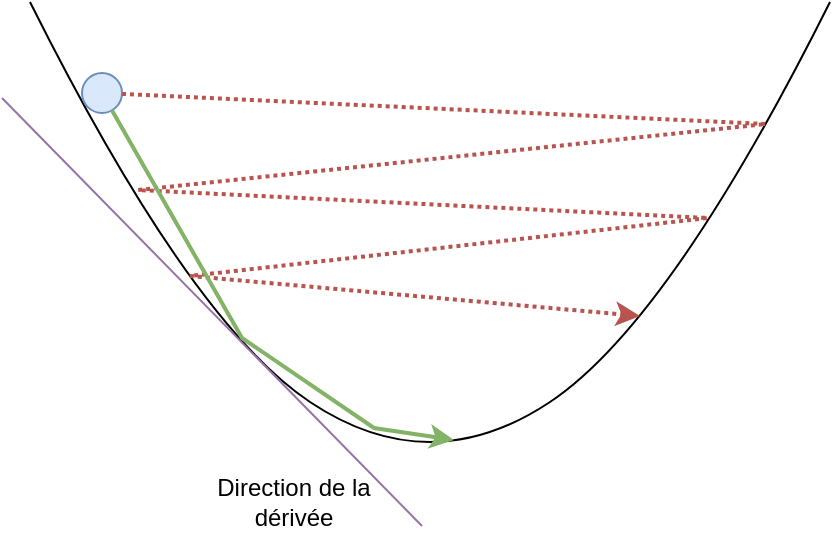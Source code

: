 <mxfile version="10.7.5" type="device"><diagram id="nONQbn7L7j7D9yu7nopI" name="Page-1"><mxGraphModel dx="582" dy="395" grid="0" gridSize="10" guides="1" tooltips="1" connect="1" arrows="1" fold="1" page="1" pageScale="1" pageWidth="850" pageHeight="1100" math="0" shadow="0"><root><mxCell id="0"/><mxCell id="1" parent="0"/><mxCell id="NBK1YDzU3iNL9UzftaO2-2" value="" style="curved=1;endArrow=none;html=1;endFill=0;" edge="1" parent="1"><mxGeometry width="50" height="50" relative="1" as="geometry"><mxPoint x="240" y="120" as="sourcePoint"/><mxPoint x="640" y="120" as="targetPoint"/><Array as="points"><mxPoint x="320" y="280"/><mxPoint x="440" y="360"/><mxPoint x="560" y="280"/></Array></mxGeometry></mxCell><mxCell id="NBK1YDzU3iNL9UzftaO2-3" value="" style="ellipse;whiteSpace=wrap;html=1;aspect=fixed;fillColor=#dae8fc;strokeColor=#6c8ebf;" vertex="1" parent="1"><mxGeometry x="266" y="155.5" width="20" height="20" as="geometry"/></mxCell><mxCell id="NBK1YDzU3iNL9UzftaO2-6" value="" style="endArrow=classic;html=1;fillColor=#f8cecc;strokeColor=#b85450;jumpSize=6;strokeWidth=2;rounded=0;dashed=1;dashPattern=1 1;jumpStyle=none;" edge="1" parent="1" source="NBK1YDzU3iNL9UzftaO2-3"><mxGeometry width="50" height="50" relative="1" as="geometry"><mxPoint x="240" y="411" as="sourcePoint"/><mxPoint x="545" y="277" as="targetPoint"/><Array as="points"><mxPoint x="608" y="181"/><mxPoint x="294" y="214"/><mxPoint x="579" y="228"/><mxPoint x="320" y="257"/></Array></mxGeometry></mxCell><mxCell id="NBK1YDzU3iNL9UzftaO2-8" value="" style="endArrow=classic;html=1;strokeColor=#82b366;strokeWidth=2;fillColor=#d5e8d4;rounded=0;" edge="1" parent="1" source="NBK1YDzU3iNL9UzftaO2-3"><mxGeometry width="50" height="50" relative="1" as="geometry"><mxPoint x="259" y="184" as="sourcePoint"/><mxPoint x="452" y="339" as="targetPoint"/><Array as="points"><mxPoint x="346" y="288"/><mxPoint x="412" y="333"/></Array></mxGeometry></mxCell><mxCell id="NBK1YDzU3iNL9UzftaO2-9" value="" style="endArrow=none;html=1;strokeColor=#9673a6;strokeWidth=1;fillColor=#e1d5e7;" edge="1" parent="1"><mxGeometry width="50" height="50" relative="1" as="geometry"><mxPoint x="226" y="168" as="sourcePoint"/><mxPoint x="436" y="382" as="targetPoint"/></mxGeometry></mxCell><mxCell id="NBK1YDzU3iNL9UzftaO2-10" value="Direction de la dérivée" style="text;html=1;align=center;verticalAlign=middle;whiteSpace=wrap;rounded=0;" vertex="1" parent="1"><mxGeometry x="329" y="360" width="86" height="20" as="geometry"/></mxCell></root></mxGraphModel></diagram></mxfile>
